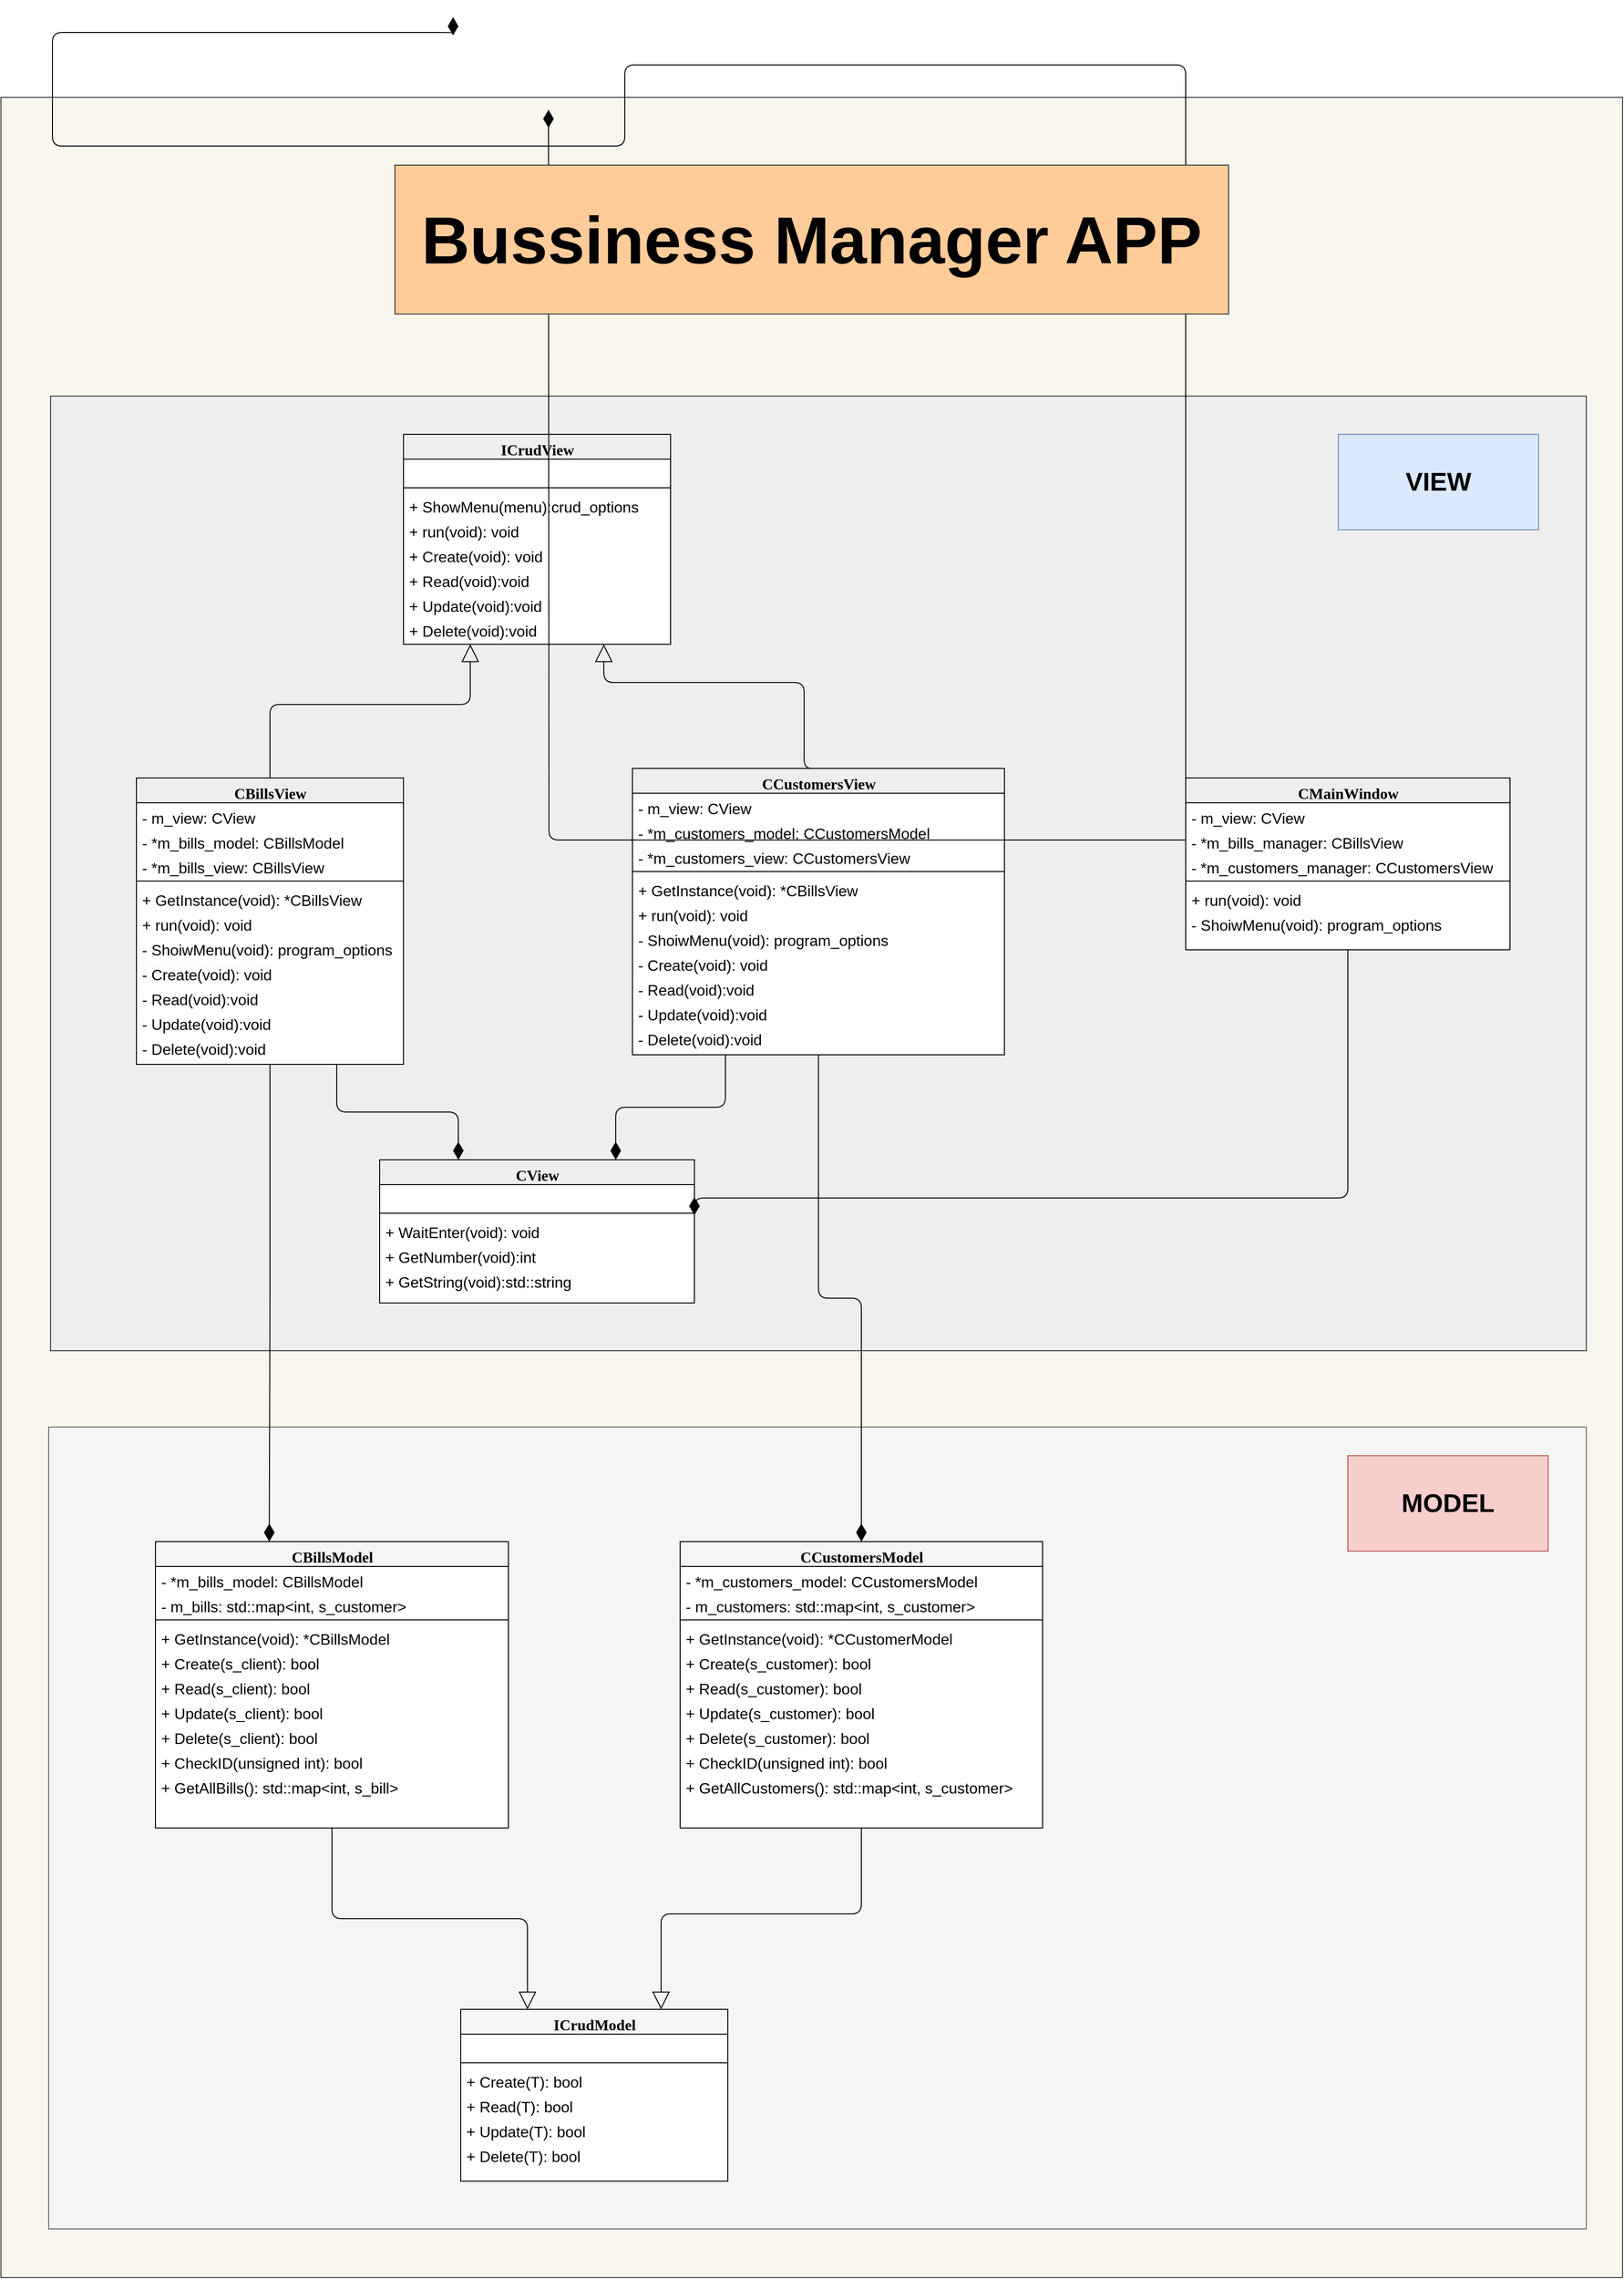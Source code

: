 <mxfile version="21.2.7" type="device" pages="2">
  <diagram name="Architecture" id="6K0AXReSbJ_HPirEyE0G">
    <mxGraphModel dx="2724" dy="1428" grid="0" gridSize="10" guides="1" tooltips="1" connect="1" arrows="1" fold="1" page="1" pageScale="1" pageWidth="4681" pageHeight="3300" math="0" shadow="0">
      <root>
        <mxCell id="0" />
        <mxCell id="1" parent="0" />
        <mxCell id="LJ_gjz3D-gw8vqbUaaz8-27" value="" style="rounded=0;whiteSpace=wrap;html=1;fillColor=#f9f7ed;strokeColor=#36393d;" vertex="1" parent="1">
          <mxGeometry x="896" y="639" width="1700" height="2284" as="geometry" />
        </mxCell>
        <mxCell id="BYd7K8Tnc75dEsX41EL9-32" value="" style="rounded=0;whiteSpace=wrap;html=1;fillColor=#eeeeee;strokeColor=#36393d;" parent="1" vertex="1">
          <mxGeometry x="948" y="952" width="1610" height="1000" as="geometry" />
        </mxCell>
        <mxCell id="KKu2NH-gdXR9_a4T1LV--1" value="CMainWindow" style="swimlane;html=1;fontStyle=1;align=center;verticalAlign=top;childLayout=stackLayout;horizontal=1;startSize=26;horizontalStack=0;resizeParent=1;resizeLast=0;collapsible=1;marginBottom=0;swimlaneFillColor=#ffffff;rounded=0;shadow=0;comic=0;labelBackgroundColor=none;strokeWidth=1;fillColor=none;fontFamily=Verdana;fontSize=16;" parent="1" vertex="1">
          <mxGeometry x="2138" y="1352" width="340" height="180" as="geometry">
            <mxRectangle x="431" y="83" width="130" height="30" as="alternateBounds" />
          </mxGeometry>
        </mxCell>
        <mxCell id="KKu2NH-gdXR9_a4T1LV--10" value="- m_view: CView" style="text;html=1;strokeColor=none;fillColor=none;align=left;verticalAlign=top;spacingLeft=4;spacingRight=4;whiteSpace=wrap;overflow=hidden;rotatable=0;points=[[0,0.5],[1,0.5]];portConstraint=eastwest;fontSize=16;" parent="KKu2NH-gdXR9_a4T1LV--1" vertex="1">
          <mxGeometry y="26" width="340" height="26" as="geometry" />
        </mxCell>
        <mxCell id="4kUeniKfMLjFkP1XKYYn-2" value="- *m_bills_manager: CBillsView" style="text;html=1;strokeColor=none;fillColor=none;align=left;verticalAlign=top;spacingLeft=4;spacingRight=4;whiteSpace=wrap;overflow=hidden;rotatable=0;points=[[0,0.5],[1,0.5]];portConstraint=eastwest;fontSize=16;" parent="KKu2NH-gdXR9_a4T1LV--1" vertex="1">
          <mxGeometry y="52" width="340" height="26" as="geometry" />
        </mxCell>
        <mxCell id="4kUeniKfMLjFkP1XKYYn-1" value="- *m_customers_manager: CCustomersView" style="text;html=1;strokeColor=none;fillColor=none;align=left;verticalAlign=top;spacingLeft=4;spacingRight=4;whiteSpace=wrap;overflow=hidden;rotatable=0;points=[[0,0.5],[1,0.5]];portConstraint=eastwest;fontSize=16;" parent="KKu2NH-gdXR9_a4T1LV--1" vertex="1">
          <mxGeometry y="78" width="340" height="26" as="geometry" />
        </mxCell>
        <mxCell id="KKu2NH-gdXR9_a4T1LV--11" value="" style="line;html=1;strokeWidth=1;fillColor=none;align=left;verticalAlign=middle;spacingTop=-1;spacingLeft=3;spacingRight=3;rotatable=0;labelPosition=right;points=[];portConstraint=eastwest;fontSize=16;" parent="KKu2NH-gdXR9_a4T1LV--1" vertex="1">
          <mxGeometry y="104" width="340" height="8" as="geometry" />
        </mxCell>
        <mxCell id="KKu2NH-gdXR9_a4T1LV--12" value="+ run(void): void" style="text;html=1;strokeColor=none;fillColor=none;align=left;verticalAlign=top;spacingLeft=4;spacingRight=4;whiteSpace=wrap;overflow=hidden;rotatable=0;points=[[0,0.5],[1,0.5]];portConstraint=eastwest;fontSize=16;" parent="KKu2NH-gdXR9_a4T1LV--1" vertex="1">
          <mxGeometry y="112" width="340" height="26" as="geometry" />
        </mxCell>
        <mxCell id="4kUeniKfMLjFkP1XKYYn-3" value="- ShoiwMenu(void): program_options" style="text;html=1;strokeColor=none;fillColor=none;align=left;verticalAlign=top;spacingLeft=4;spacingRight=4;whiteSpace=wrap;overflow=hidden;rotatable=0;points=[[0,0.5],[1,0.5]];portConstraint=eastwest;fontSize=16;" parent="KKu2NH-gdXR9_a4T1LV--1" vertex="1">
          <mxGeometry y="138" width="340" height="26" as="geometry" />
        </mxCell>
        <mxCell id="4kUeniKfMLjFkP1XKYYn-5" value="CBillsView" style="swimlane;html=1;fontStyle=1;align=center;verticalAlign=top;childLayout=stackLayout;horizontal=1;startSize=26;horizontalStack=0;resizeParent=1;resizeLast=0;collapsible=1;marginBottom=0;swimlaneFillColor=#ffffff;rounded=0;shadow=0;comic=0;labelBackgroundColor=none;strokeWidth=1;fillColor=none;fontFamily=Verdana;fontSize=16;" parent="1" vertex="1">
          <mxGeometry x="1038" y="1352" width="280" height="300" as="geometry">
            <mxRectangle x="431" y="83" width="130" height="30" as="alternateBounds" />
          </mxGeometry>
        </mxCell>
        <mxCell id="4kUeniKfMLjFkP1XKYYn-6" value="- m_view: CView" style="text;html=1;strokeColor=none;fillColor=none;align=left;verticalAlign=top;spacingLeft=4;spacingRight=4;whiteSpace=wrap;overflow=hidden;rotatable=0;points=[[0,0.5],[1,0.5]];portConstraint=eastwest;fontSize=16;" parent="4kUeniKfMLjFkP1XKYYn-5" vertex="1">
          <mxGeometry y="26" width="280" height="26" as="geometry" />
        </mxCell>
        <mxCell id="4kUeniKfMLjFkP1XKYYn-7" value="- *m_bills_model: CBillsModel" style="text;html=1;strokeColor=none;fillColor=none;align=left;verticalAlign=top;spacingLeft=4;spacingRight=4;whiteSpace=wrap;overflow=hidden;rotatable=0;points=[[0,0.5],[1,0.5]];portConstraint=eastwest;fontSize=16;" parent="4kUeniKfMLjFkP1XKYYn-5" vertex="1">
          <mxGeometry y="52" width="280" height="26" as="geometry" />
        </mxCell>
        <mxCell id="LJ_gjz3D-gw8vqbUaaz8-12" value="- *m_bills_view: CBillsView" style="text;html=1;strokeColor=none;fillColor=none;align=left;verticalAlign=top;spacingLeft=4;spacingRight=4;whiteSpace=wrap;overflow=hidden;rotatable=0;points=[[0,0.5],[1,0.5]];portConstraint=eastwest;fontSize=16;" vertex="1" parent="4kUeniKfMLjFkP1XKYYn-5">
          <mxGeometry y="78" width="280" height="26" as="geometry" />
        </mxCell>
        <mxCell id="4kUeniKfMLjFkP1XKYYn-9" value="" style="line;html=1;strokeWidth=1;fillColor=none;align=left;verticalAlign=middle;spacingTop=-1;spacingLeft=3;spacingRight=3;rotatable=0;labelPosition=right;points=[];portConstraint=eastwest;fontSize=16;" parent="4kUeniKfMLjFkP1XKYYn-5" vertex="1">
          <mxGeometry y="104" width="280" height="8" as="geometry" />
        </mxCell>
        <mxCell id="LJ_gjz3D-gw8vqbUaaz8-6" value="+ GetInstance(void): *CBillsView" style="text;html=1;strokeColor=none;fillColor=none;align=left;verticalAlign=top;spacingLeft=4;spacingRight=4;whiteSpace=wrap;overflow=hidden;rotatable=0;points=[[0,0.5],[1,0.5]];portConstraint=eastwest;fontSize=16;" vertex="1" parent="4kUeniKfMLjFkP1XKYYn-5">
          <mxGeometry y="112" width="280" height="26" as="geometry" />
        </mxCell>
        <mxCell id="4kUeniKfMLjFkP1XKYYn-10" value="+ run(void): void" style="text;html=1;strokeColor=none;fillColor=none;align=left;verticalAlign=top;spacingLeft=4;spacingRight=4;whiteSpace=wrap;overflow=hidden;rotatable=0;points=[[0,0.5],[1,0.5]];portConstraint=eastwest;fontSize=16;" parent="4kUeniKfMLjFkP1XKYYn-5" vertex="1">
          <mxGeometry y="138" width="280" height="26" as="geometry" />
        </mxCell>
        <mxCell id="4kUeniKfMLjFkP1XKYYn-11" value="- ShoiwMenu(void): program_options" style="text;html=1;strokeColor=none;fillColor=none;align=left;verticalAlign=top;spacingLeft=4;spacingRight=4;whiteSpace=wrap;overflow=hidden;rotatable=0;points=[[0,0.5],[1,0.5]];portConstraint=eastwest;fontSize=16;" parent="4kUeniKfMLjFkP1XKYYn-5" vertex="1">
          <mxGeometry y="164" width="280" height="26" as="geometry" />
        </mxCell>
        <mxCell id="LJ_gjz3D-gw8vqbUaaz8-1" value="&lt;span style=&quot;color: rgb(0, 0, 0); font-family: Helvetica; font-size: 16px; font-style: normal; font-variant-ligatures: normal; font-variant-caps: normal; font-weight: 400; letter-spacing: normal; orphans: 2; text-align: left; text-indent: 0px; text-transform: none; widows: 2; word-spacing: 0px; -webkit-text-stroke-width: 0px; background-color: rgb(251, 251, 251); text-decoration-thickness: initial; text-decoration-style: initial; text-decoration-color: initial; float: none; display: inline !important;&quot;&gt;- Create(void): void&lt;/span&gt;" style="text;html=1;strokeColor=none;fillColor=none;align=left;verticalAlign=top;spacingLeft=4;spacingRight=4;whiteSpace=wrap;overflow=hidden;rotatable=0;points=[[0,0.5],[1,0.5]];portConstraint=eastwest;fontSize=16;" vertex="1" parent="4kUeniKfMLjFkP1XKYYn-5">
          <mxGeometry y="190" width="280" height="26" as="geometry" />
        </mxCell>
        <mxCell id="LJ_gjz3D-gw8vqbUaaz8-5" value="- Read(void):void" style="text;html=1;strokeColor=none;fillColor=none;align=left;verticalAlign=top;spacingLeft=4;spacingRight=4;whiteSpace=wrap;overflow=hidden;rotatable=0;points=[[0,0.5],[1,0.5]];portConstraint=eastwest;fontSize=16;" vertex="1" parent="4kUeniKfMLjFkP1XKYYn-5">
          <mxGeometry y="216" width="280" height="26" as="geometry" />
        </mxCell>
        <mxCell id="LJ_gjz3D-gw8vqbUaaz8-4" value="- Update(void):void" style="text;html=1;strokeColor=none;fillColor=none;align=left;verticalAlign=top;spacingLeft=4;spacingRight=4;whiteSpace=wrap;overflow=hidden;rotatable=0;points=[[0,0.5],[1,0.5]];portConstraint=eastwest;fontSize=16;" vertex="1" parent="4kUeniKfMLjFkP1XKYYn-5">
          <mxGeometry y="242" width="280" height="26" as="geometry" />
        </mxCell>
        <mxCell id="LJ_gjz3D-gw8vqbUaaz8-3" value="- Delete(void):void" style="text;html=1;strokeColor=none;fillColor=none;align=left;verticalAlign=top;spacingLeft=4;spacingRight=4;whiteSpace=wrap;overflow=hidden;rotatable=0;points=[[0,0.5],[1,0.5]];portConstraint=eastwest;fontSize=16;" vertex="1" parent="4kUeniKfMLjFkP1XKYYn-5">
          <mxGeometry y="268" width="280" height="26" as="geometry" />
        </mxCell>
        <mxCell id="4kUeniKfMLjFkP1XKYYn-12" value="CCustomersView" style="swimlane;html=1;fontStyle=1;align=center;verticalAlign=top;childLayout=stackLayout;horizontal=1;startSize=26;horizontalStack=0;resizeParent=1;resizeLast=0;collapsible=1;marginBottom=0;swimlaneFillColor=#ffffff;rounded=0;shadow=0;comic=0;labelBackgroundColor=none;strokeWidth=1;fillColor=none;fontFamily=Verdana;fontSize=16;" parent="1" vertex="1">
          <mxGeometry x="1558" y="1342" width="390" height="300" as="geometry">
            <mxRectangle x="431" y="83" width="130" height="30" as="alternateBounds" />
          </mxGeometry>
        </mxCell>
        <mxCell id="4kUeniKfMLjFkP1XKYYn-13" value="- m_view: CView" style="text;html=1;strokeColor=none;fillColor=none;align=left;verticalAlign=top;spacingLeft=4;spacingRight=4;whiteSpace=wrap;overflow=hidden;rotatable=0;points=[[0,0.5],[1,0.5]];portConstraint=eastwest;fontSize=16;" parent="4kUeniKfMLjFkP1XKYYn-12" vertex="1">
          <mxGeometry y="26" width="390" height="26" as="geometry" />
        </mxCell>
        <mxCell id="4kUeniKfMLjFkP1XKYYn-15" value="- *m_customers_model: CCustomersModel" style="text;html=1;strokeColor=none;fillColor=none;align=left;verticalAlign=top;spacingLeft=4;spacingRight=4;whiteSpace=wrap;overflow=hidden;rotatable=0;points=[[0,0.5],[1,0.5]];portConstraint=eastwest;fontSize=16;" parent="4kUeniKfMLjFkP1XKYYn-12" vertex="1">
          <mxGeometry y="52" width="390" height="26" as="geometry" />
        </mxCell>
        <mxCell id="LJ_gjz3D-gw8vqbUaaz8-13" value="&lt;span style=&quot;color: rgb(0, 0, 0); font-family: Helvetica; font-size: 16px; font-style: normal; font-variant-ligatures: normal; font-variant-caps: normal; font-weight: 400; letter-spacing: normal; orphans: 2; text-align: left; text-indent: 0px; text-transform: none; widows: 2; word-spacing: 0px; -webkit-text-stroke-width: 0px; background-color: rgb(251, 251, 251); text-decoration-thickness: initial; text-decoration-style: initial; text-decoration-color: initial; float: none; display: inline !important;&quot;&gt;- *m_customers_view: CCustomersView&lt;/span&gt;" style="text;html=1;strokeColor=none;fillColor=none;align=left;verticalAlign=top;spacingLeft=4;spacingRight=4;whiteSpace=wrap;overflow=hidden;rotatable=0;points=[[0,0.5],[1,0.5]];portConstraint=eastwest;fontSize=16;" vertex="1" parent="4kUeniKfMLjFkP1XKYYn-12">
          <mxGeometry y="78" width="390" height="26" as="geometry" />
        </mxCell>
        <mxCell id="4kUeniKfMLjFkP1XKYYn-16" value="" style="line;html=1;strokeWidth=1;fillColor=none;align=left;verticalAlign=middle;spacingTop=-1;spacingLeft=3;spacingRight=3;rotatable=0;labelPosition=right;points=[];portConstraint=eastwest;fontSize=16;" parent="4kUeniKfMLjFkP1XKYYn-12" vertex="1">
          <mxGeometry y="104" width="390" height="8" as="geometry" />
        </mxCell>
        <mxCell id="LJ_gjz3D-gw8vqbUaaz8-7" value="+ GetInstance(void): *CBillsView" style="text;html=1;strokeColor=none;fillColor=none;align=left;verticalAlign=top;spacingLeft=4;spacingRight=4;whiteSpace=wrap;overflow=hidden;rotatable=0;points=[[0,0.5],[1,0.5]];portConstraint=eastwest;fontSize=16;" vertex="1" parent="4kUeniKfMLjFkP1XKYYn-12">
          <mxGeometry y="112" width="390" height="26" as="geometry" />
        </mxCell>
        <mxCell id="4kUeniKfMLjFkP1XKYYn-17" value="+ run(void): void" style="text;html=1;strokeColor=none;fillColor=none;align=left;verticalAlign=top;spacingLeft=4;spacingRight=4;whiteSpace=wrap;overflow=hidden;rotatable=0;points=[[0,0.5],[1,0.5]];portConstraint=eastwest;fontSize=16;" parent="4kUeniKfMLjFkP1XKYYn-12" vertex="1">
          <mxGeometry y="138" width="390" height="26" as="geometry" />
        </mxCell>
        <mxCell id="4kUeniKfMLjFkP1XKYYn-18" value="- ShoiwMenu(void): program_options" style="text;html=1;strokeColor=none;fillColor=none;align=left;verticalAlign=top;spacingLeft=4;spacingRight=4;whiteSpace=wrap;overflow=hidden;rotatable=0;points=[[0,0.5],[1,0.5]];portConstraint=eastwest;fontSize=16;" parent="4kUeniKfMLjFkP1XKYYn-12" vertex="1">
          <mxGeometry y="164" width="390" height="26" as="geometry" />
        </mxCell>
        <mxCell id="LJ_gjz3D-gw8vqbUaaz8-10" value="- Create(void): void" style="text;html=1;strokeColor=none;fillColor=none;align=left;verticalAlign=top;spacingLeft=4;spacingRight=4;whiteSpace=wrap;overflow=hidden;rotatable=0;points=[[0,0.5],[1,0.5]];portConstraint=eastwest;fontSize=16;" vertex="1" parent="4kUeniKfMLjFkP1XKYYn-12">
          <mxGeometry y="190" width="390" height="26" as="geometry" />
        </mxCell>
        <mxCell id="LJ_gjz3D-gw8vqbUaaz8-9" value="- Read(void):void" style="text;html=1;strokeColor=none;fillColor=none;align=left;verticalAlign=top;spacingLeft=4;spacingRight=4;whiteSpace=wrap;overflow=hidden;rotatable=0;points=[[0,0.5],[1,0.5]];portConstraint=eastwest;fontSize=16;" vertex="1" parent="4kUeniKfMLjFkP1XKYYn-12">
          <mxGeometry y="216" width="390" height="26" as="geometry" />
        </mxCell>
        <mxCell id="LJ_gjz3D-gw8vqbUaaz8-8" value="- Update(void):void" style="text;html=1;strokeColor=none;fillColor=none;align=left;verticalAlign=top;spacingLeft=4;spacingRight=4;whiteSpace=wrap;overflow=hidden;rotatable=0;points=[[0,0.5],[1,0.5]];portConstraint=eastwest;fontSize=16;" vertex="1" parent="4kUeniKfMLjFkP1XKYYn-12">
          <mxGeometry y="242" width="390" height="26" as="geometry" />
        </mxCell>
        <mxCell id="LJ_gjz3D-gw8vqbUaaz8-11" value="- Delete(void):void" style="text;html=1;strokeColor=none;fillColor=none;align=left;verticalAlign=top;spacingLeft=4;spacingRight=4;whiteSpace=wrap;overflow=hidden;rotatable=0;points=[[0,0.5],[1,0.5]];portConstraint=eastwest;fontSize=16;" vertex="1" parent="4kUeniKfMLjFkP1XKYYn-12">
          <mxGeometry y="268" width="390" height="26" as="geometry" />
        </mxCell>
        <mxCell id="4kUeniKfMLjFkP1XKYYn-26" value="&lt;font style=&quot;font-size: 16px;&quot;&gt;ICrudView&lt;/font&gt;" style="swimlane;html=1;fontStyle=1;align=center;verticalAlign=top;childLayout=stackLayout;horizontal=1;startSize=26;horizontalStack=0;resizeParent=1;resizeLast=0;collapsible=1;marginBottom=0;swimlaneFillColor=#ffffff;rounded=0;shadow=0;comic=0;labelBackgroundColor=none;strokeWidth=1;fillColor=none;fontFamily=Verdana;fontSize=12" parent="1" vertex="1">
          <mxGeometry x="1318" y="992" width="280" height="220" as="geometry">
            <mxRectangle x="431" y="83" width="130" height="30" as="alternateBounds" />
          </mxGeometry>
        </mxCell>
        <mxCell id="4kUeniKfMLjFkP1XKYYn-27" value="&amp;nbsp; &amp;nbsp;&amp;nbsp;" style="text;html=1;strokeColor=none;fillColor=none;align=left;verticalAlign=top;spacingLeft=4;spacingRight=4;whiteSpace=wrap;overflow=hidden;rotatable=0;points=[[0,0.5],[1,0.5]];portConstraint=eastwest;fontSize=16;" parent="4kUeniKfMLjFkP1XKYYn-26" vertex="1">
          <mxGeometry y="26" width="280" height="26" as="geometry" />
        </mxCell>
        <mxCell id="4kUeniKfMLjFkP1XKYYn-28" value="" style="line;html=1;strokeWidth=1;fillColor=none;align=left;verticalAlign=middle;spacingTop=-1;spacingLeft=3;spacingRight=3;rotatable=0;labelPosition=right;points=[];portConstraint=eastwest;fontSize=16;" parent="4kUeniKfMLjFkP1XKYYn-26" vertex="1">
          <mxGeometry y="52" width="280" height="8" as="geometry" />
        </mxCell>
        <mxCell id="4kUeniKfMLjFkP1XKYYn-34" value="+ ShowMenu(menu):crud_options" style="text;html=1;strokeColor=none;fillColor=none;align=left;verticalAlign=top;spacingLeft=4;spacingRight=4;whiteSpace=wrap;overflow=hidden;rotatable=0;points=[[0,0.5],[1,0.5]];portConstraint=eastwest;fontSize=16;" parent="4kUeniKfMLjFkP1XKYYn-26" vertex="1">
          <mxGeometry y="60" width="280" height="26" as="geometry" />
        </mxCell>
        <mxCell id="4kUeniKfMLjFkP1XKYYn-33" value="+ run(void): void" style="text;html=1;strokeColor=none;fillColor=none;align=left;verticalAlign=top;spacingLeft=4;spacingRight=4;whiteSpace=wrap;overflow=hidden;rotatable=0;points=[[0,0.5],[1,0.5]];portConstraint=eastwest;fontSize=16;" parent="4kUeniKfMLjFkP1XKYYn-26" vertex="1">
          <mxGeometry y="86" width="280" height="26" as="geometry" />
        </mxCell>
        <mxCell id="4kUeniKfMLjFkP1XKYYn-29" value="+ Create(void): void" style="text;html=1;strokeColor=none;fillColor=none;align=left;verticalAlign=top;spacingLeft=4;spacingRight=4;whiteSpace=wrap;overflow=hidden;rotatable=0;points=[[0,0.5],[1,0.5]];portConstraint=eastwest;fontSize=16;" parent="4kUeniKfMLjFkP1XKYYn-26" vertex="1">
          <mxGeometry y="112" width="280" height="26" as="geometry" />
        </mxCell>
        <mxCell id="4kUeniKfMLjFkP1XKYYn-30" value="+ Read(void):void" style="text;html=1;strokeColor=none;fillColor=none;align=left;verticalAlign=top;spacingLeft=4;spacingRight=4;whiteSpace=wrap;overflow=hidden;rotatable=0;points=[[0,0.5],[1,0.5]];portConstraint=eastwest;fontSize=16;" parent="4kUeniKfMLjFkP1XKYYn-26" vertex="1">
          <mxGeometry y="138" width="280" height="26" as="geometry" />
        </mxCell>
        <mxCell id="4kUeniKfMLjFkP1XKYYn-31" value="+ Update(void):void" style="text;html=1;strokeColor=none;fillColor=none;align=left;verticalAlign=top;spacingLeft=4;spacingRight=4;whiteSpace=wrap;overflow=hidden;rotatable=0;points=[[0,0.5],[1,0.5]];portConstraint=eastwest;fontSize=16;" parent="4kUeniKfMLjFkP1XKYYn-26" vertex="1">
          <mxGeometry y="164" width="280" height="26" as="geometry" />
        </mxCell>
        <mxCell id="4kUeniKfMLjFkP1XKYYn-32" value="+ Delete(void):void" style="text;html=1;strokeColor=none;fillColor=none;align=left;verticalAlign=top;spacingLeft=4;spacingRight=4;whiteSpace=wrap;overflow=hidden;rotatable=0;points=[[0,0.5],[1,0.5]];portConstraint=eastwest;fontSize=16;" parent="4kUeniKfMLjFkP1XKYYn-26" vertex="1">
          <mxGeometry y="190" width="280" height="26" as="geometry" />
        </mxCell>
        <mxCell id="BYd7K8Tnc75dEsX41EL9-31" value="" style="rounded=0;whiteSpace=wrap;html=1;fillColor=#f5f5f5;fontColor=#333333;strokeColor=#666666;fontSize=16;" parent="1" vertex="1">
          <mxGeometry x="946" y="2032" width="1612" height="840" as="geometry" />
        </mxCell>
        <mxCell id="4kUeniKfMLjFkP1XKYYn-82" style="edgeStyle=orthogonalEdgeStyle;html=1;labelBackgroundColor=none;startFill=0;startSize=8;endArrow=block;endFill=0;endSize=16;fontFamily=Verdana;fontSize=16;entryX=0.25;entryY=1;entryDx=0;entryDy=0;exitX=0.5;exitY=0;exitDx=0;exitDy=0;" parent="1" source="4kUeniKfMLjFkP1XKYYn-5" target="4kUeniKfMLjFkP1XKYYn-26" edge="1">
          <mxGeometry relative="1" as="geometry">
            <Array as="points">
              <mxPoint x="1178" y="1275" />
              <mxPoint x="1388" y="1275" />
            </Array>
            <mxPoint x="1178" y="1342" as="sourcePoint" />
            <mxPoint x="1397" y="1232" as="targetPoint" />
          </mxGeometry>
        </mxCell>
        <mxCell id="4kUeniKfMLjFkP1XKYYn-83" style="edgeStyle=orthogonalEdgeStyle;html=1;labelBackgroundColor=none;startFill=0;startSize=8;endArrow=block;endFill=0;endSize=16;fontFamily=Verdana;fontSize=16;exitX=0.5;exitY=0;exitDx=0;exitDy=0;entryX=0.75;entryY=1;entryDx=0;entryDy=0;" parent="1" source="4kUeniKfMLjFkP1XKYYn-12" target="4kUeniKfMLjFkP1XKYYn-26" edge="1">
          <mxGeometry relative="1" as="geometry">
            <Array as="points">
              <mxPoint x="1738" y="1252" />
              <mxPoint x="1528" y="1252" />
            </Array>
            <mxPoint x="1742" y="1332" as="sourcePoint" />
            <mxPoint x="1518" y="1212" as="targetPoint" />
          </mxGeometry>
        </mxCell>
        <mxCell id="BYd7K8Tnc75dEsX41EL9-8" value="CBillsModel" style="swimlane;html=1;fontStyle=1;align=center;verticalAlign=top;childLayout=stackLayout;horizontal=1;startSize=26;horizontalStack=0;resizeParent=1;resizeLast=0;collapsible=1;marginBottom=0;swimlaneFillColor=#ffffff;rounded=0;shadow=0;comic=0;labelBackgroundColor=none;strokeWidth=1;fillColor=none;fontFamily=Verdana;fontSize=16;" parent="1" vertex="1">
          <mxGeometry x="1058" y="2152" width="370" height="300" as="geometry">
            <mxRectangle x="431" y="83" width="130" height="30" as="alternateBounds" />
          </mxGeometry>
        </mxCell>
        <mxCell id="BYd7K8Tnc75dEsX41EL9-10" value="- *m_bills_model: CBillsModel" style="text;html=1;strokeColor=none;fillColor=none;align=left;verticalAlign=top;spacingLeft=4;spacingRight=4;whiteSpace=wrap;overflow=hidden;rotatable=0;points=[[0,0.5],[1,0.5]];portConstraint=eastwest;fontSize=16;" parent="BYd7K8Tnc75dEsX41EL9-8" vertex="1">
          <mxGeometry y="26" width="370" height="26" as="geometry" />
        </mxCell>
        <mxCell id="BYd7K8Tnc75dEsX41EL9-11" value="- m_bills: std::map&amp;lt;int, s_customer&amp;gt;" style="text;html=1;strokeColor=none;fillColor=none;align=left;verticalAlign=top;spacingLeft=4;spacingRight=4;whiteSpace=wrap;overflow=hidden;rotatable=0;points=[[0,0.5],[1,0.5]];portConstraint=eastwest;fontSize=16;" parent="BYd7K8Tnc75dEsX41EL9-8" vertex="1">
          <mxGeometry y="52" width="370" height="26" as="geometry" />
        </mxCell>
        <mxCell id="BYd7K8Tnc75dEsX41EL9-12" value="" style="line;html=1;strokeWidth=1;fillColor=none;align=left;verticalAlign=middle;spacingTop=-1;spacingLeft=3;spacingRight=3;rotatable=0;labelPosition=right;points=[];portConstraint=eastwest;fontSize=16;" parent="BYd7K8Tnc75dEsX41EL9-8" vertex="1">
          <mxGeometry y="78" width="370" height="8" as="geometry" />
        </mxCell>
        <mxCell id="LJ_gjz3D-gw8vqbUaaz8-19" value="+ GetInstance(void): *CBillsModel" style="text;html=1;strokeColor=none;fillColor=none;align=left;verticalAlign=top;spacingLeft=4;spacingRight=4;whiteSpace=wrap;overflow=hidden;rotatable=0;points=[[0,0.5],[1,0.5]];portConstraint=eastwest;fontSize=16;" vertex="1" parent="BYd7K8Tnc75dEsX41EL9-8">
          <mxGeometry y="86" width="370" height="26" as="geometry" />
        </mxCell>
        <mxCell id="BYd7K8Tnc75dEsX41EL9-13" value="+ Create(s_client): bool" style="text;html=1;strokeColor=none;fillColor=none;align=left;verticalAlign=top;spacingLeft=4;spacingRight=4;whiteSpace=wrap;overflow=hidden;rotatable=0;points=[[0,0.5],[1,0.5]];portConstraint=eastwest;fontSize=16;" parent="BYd7K8Tnc75dEsX41EL9-8" vertex="1">
          <mxGeometry y="112" width="370" height="26" as="geometry" />
        </mxCell>
        <mxCell id="BYd7K8Tnc75dEsX41EL9-14" value="+ Read(s_client): bool" style="text;html=1;strokeColor=none;fillColor=none;align=left;verticalAlign=top;spacingLeft=4;spacingRight=4;whiteSpace=wrap;overflow=hidden;rotatable=0;points=[[0,0.5],[1,0.5]];portConstraint=eastwest;fontSize=16;" parent="BYd7K8Tnc75dEsX41EL9-8" vertex="1">
          <mxGeometry y="138" width="370" height="26" as="geometry" />
        </mxCell>
        <mxCell id="LJ_gjz3D-gw8vqbUaaz8-16" value="+ Update(s_client): bool" style="text;html=1;strokeColor=none;fillColor=none;align=left;verticalAlign=top;spacingLeft=4;spacingRight=4;whiteSpace=wrap;overflow=hidden;rotatable=0;points=[[0,0.5],[1,0.5]];portConstraint=eastwest;fontSize=16;" vertex="1" parent="BYd7K8Tnc75dEsX41EL9-8">
          <mxGeometry y="164" width="370" height="26" as="geometry" />
        </mxCell>
        <mxCell id="LJ_gjz3D-gw8vqbUaaz8-15" value="+ Delete(s_client): bool" style="text;html=1;strokeColor=none;fillColor=none;align=left;verticalAlign=top;spacingLeft=4;spacingRight=4;whiteSpace=wrap;overflow=hidden;rotatable=0;points=[[0,0.5],[1,0.5]];portConstraint=eastwest;fontSize=16;" vertex="1" parent="BYd7K8Tnc75dEsX41EL9-8">
          <mxGeometry y="190" width="370" height="26" as="geometry" />
        </mxCell>
        <mxCell id="LJ_gjz3D-gw8vqbUaaz8-18" value="+ CheckID(unsigned int): bool" style="text;html=1;strokeColor=none;fillColor=none;align=left;verticalAlign=top;spacingLeft=4;spacingRight=4;whiteSpace=wrap;overflow=hidden;rotatable=0;points=[[0,0.5],[1,0.5]];portConstraint=eastwest;fontSize=16;" vertex="1" parent="BYd7K8Tnc75dEsX41EL9-8">
          <mxGeometry y="216" width="370" height="26" as="geometry" />
        </mxCell>
        <mxCell id="LJ_gjz3D-gw8vqbUaaz8-17" value="+ GetAllBills(): std::map&amp;lt;int, s_bill&amp;gt;" style="text;html=1;strokeColor=none;fillColor=none;align=left;verticalAlign=top;spacingLeft=4;spacingRight=4;whiteSpace=wrap;overflow=hidden;rotatable=0;points=[[0,0.5],[1,0.5]];portConstraint=eastwest;fontSize=16;" vertex="1" parent="BYd7K8Tnc75dEsX41EL9-8">
          <mxGeometry y="242" width="370" height="26" as="geometry" />
        </mxCell>
        <mxCell id="BYd7K8Tnc75dEsX41EL9-15" value="CCustomersModel" style="swimlane;html=1;fontStyle=1;align=center;verticalAlign=top;childLayout=stackLayout;horizontal=1;startSize=26;horizontalStack=0;resizeParent=1;resizeLast=0;collapsible=1;marginBottom=0;swimlaneFillColor=#ffffff;rounded=0;shadow=0;comic=0;labelBackgroundColor=none;strokeWidth=1;fillColor=none;fontFamily=Verdana;fontSize=16;" parent="1" vertex="1">
          <mxGeometry x="1608" y="2152" width="380" height="300" as="geometry">
            <mxRectangle x="431" y="83" width="130" height="30" as="alternateBounds" />
          </mxGeometry>
        </mxCell>
        <mxCell id="BYd7K8Tnc75dEsX41EL9-16" value="- *m_customers_model: CCustomersModel" style="text;html=1;strokeColor=none;fillColor=none;align=left;verticalAlign=top;spacingLeft=4;spacingRight=4;whiteSpace=wrap;overflow=hidden;rotatable=0;points=[[0,0.5],[1,0.5]];portConstraint=eastwest;fontSize=16;" parent="BYd7K8Tnc75dEsX41EL9-15" vertex="1">
          <mxGeometry y="26" width="380" height="26" as="geometry" />
        </mxCell>
        <mxCell id="BYd7K8Tnc75dEsX41EL9-18" value="- m_customers: std::map&amp;lt;int, s_customer&amp;gt;" style="text;html=1;strokeColor=none;fillColor=none;align=left;verticalAlign=top;spacingLeft=4;spacingRight=4;whiteSpace=wrap;overflow=hidden;rotatable=0;points=[[0,0.5],[1,0.5]];portConstraint=eastwest;fontSize=16;" parent="BYd7K8Tnc75dEsX41EL9-15" vertex="1">
          <mxGeometry y="52" width="380" height="26" as="geometry" />
        </mxCell>
        <mxCell id="BYd7K8Tnc75dEsX41EL9-19" value="" style="line;html=1;strokeWidth=1;fillColor=none;align=left;verticalAlign=middle;spacingTop=-1;spacingLeft=3;spacingRight=3;rotatable=0;labelPosition=right;points=[];portConstraint=eastwest;fontSize=16;" parent="BYd7K8Tnc75dEsX41EL9-15" vertex="1">
          <mxGeometry y="78" width="380" height="8" as="geometry" />
        </mxCell>
        <mxCell id="LJ_gjz3D-gw8vqbUaaz8-25" value="+ GetInstance(void): *CCustomerModel" style="text;html=1;strokeColor=none;fillColor=none;align=left;verticalAlign=top;spacingLeft=4;spacingRight=4;whiteSpace=wrap;overflow=hidden;rotatable=0;points=[[0,0.5],[1,0.5]];portConstraint=eastwest;fontSize=16;" vertex="1" parent="BYd7K8Tnc75dEsX41EL9-15">
          <mxGeometry y="86" width="380" height="26" as="geometry" />
        </mxCell>
        <mxCell id="BYd7K8Tnc75dEsX41EL9-20" value="+ Create(s_customer): bool" style="text;html=1;strokeColor=none;fillColor=none;align=left;verticalAlign=top;spacingLeft=4;spacingRight=4;whiteSpace=wrap;overflow=hidden;rotatable=0;points=[[0,0.5],[1,0.5]];portConstraint=eastwest;fontSize=16;" parent="BYd7K8Tnc75dEsX41EL9-15" vertex="1">
          <mxGeometry y="112" width="380" height="26" as="geometry" />
        </mxCell>
        <mxCell id="BYd7K8Tnc75dEsX41EL9-21" value="+ Read(s_customer): bool" style="text;html=1;strokeColor=none;fillColor=none;align=left;verticalAlign=top;spacingLeft=4;spacingRight=4;whiteSpace=wrap;overflow=hidden;rotatable=0;points=[[0,0.5],[1,0.5]];portConstraint=eastwest;fontSize=16;" parent="BYd7K8Tnc75dEsX41EL9-15" vertex="1">
          <mxGeometry y="138" width="380" height="26" as="geometry" />
        </mxCell>
        <mxCell id="LJ_gjz3D-gw8vqbUaaz8-21" value="+ Update(s_customer): bool" style="text;html=1;strokeColor=none;fillColor=none;align=left;verticalAlign=top;spacingLeft=4;spacingRight=4;whiteSpace=wrap;overflow=hidden;rotatable=0;points=[[0,0.5],[1,0.5]];portConstraint=eastwest;fontSize=16;" vertex="1" parent="BYd7K8Tnc75dEsX41EL9-15">
          <mxGeometry y="164" width="380" height="26" as="geometry" />
        </mxCell>
        <mxCell id="LJ_gjz3D-gw8vqbUaaz8-22" value="+ Delete(s_customer): bool" style="text;html=1;strokeColor=none;fillColor=none;align=left;verticalAlign=top;spacingLeft=4;spacingRight=4;whiteSpace=wrap;overflow=hidden;rotatable=0;points=[[0,0.5],[1,0.5]];portConstraint=eastwest;fontSize=16;" vertex="1" parent="BYd7K8Tnc75dEsX41EL9-15">
          <mxGeometry y="190" width="380" height="26" as="geometry" />
        </mxCell>
        <mxCell id="LJ_gjz3D-gw8vqbUaaz8-23" value="+ CheckID(unsigned int): bool" style="text;html=1;strokeColor=none;fillColor=none;align=left;verticalAlign=top;spacingLeft=4;spacingRight=4;whiteSpace=wrap;overflow=hidden;rotatable=0;points=[[0,0.5],[1,0.5]];portConstraint=eastwest;fontSize=16;" vertex="1" parent="BYd7K8Tnc75dEsX41EL9-15">
          <mxGeometry y="216" width="380" height="26" as="geometry" />
        </mxCell>
        <mxCell id="LJ_gjz3D-gw8vqbUaaz8-24" value="+ GetAllCustomers(): std::map&amp;lt;int, s_customer&amp;gt;" style="text;html=1;strokeColor=none;fillColor=none;align=left;verticalAlign=top;spacingLeft=4;spacingRight=4;whiteSpace=wrap;overflow=hidden;rotatable=0;points=[[0,0.5],[1,0.5]];portConstraint=eastwest;fontSize=16;" vertex="1" parent="BYd7K8Tnc75dEsX41EL9-15">
          <mxGeometry y="242" width="380" height="26" as="geometry" />
        </mxCell>
        <mxCell id="BYd7K8Tnc75dEsX41EL9-22" value="ICrudModel" style="swimlane;html=1;fontStyle=1;align=center;verticalAlign=top;childLayout=stackLayout;horizontal=1;startSize=26;horizontalStack=0;resizeParent=1;resizeLast=0;collapsible=1;marginBottom=0;swimlaneFillColor=#ffffff;rounded=0;shadow=0;comic=0;labelBackgroundColor=none;strokeWidth=1;fillColor=none;fontFamily=Verdana;fontSize=16;" parent="1" vertex="1">
          <mxGeometry x="1378" y="2642" width="280" height="180" as="geometry">
            <mxRectangle x="431" y="83" width="130" height="30" as="alternateBounds" />
          </mxGeometry>
        </mxCell>
        <mxCell id="BYd7K8Tnc75dEsX41EL9-23" value="&amp;nbsp; &amp;nbsp;&amp;nbsp;" style="text;html=1;strokeColor=none;fillColor=none;align=left;verticalAlign=top;spacingLeft=4;spacingRight=4;whiteSpace=wrap;overflow=hidden;rotatable=0;points=[[0,0.5],[1,0.5]];portConstraint=eastwest;fontSize=16;" parent="BYd7K8Tnc75dEsX41EL9-22" vertex="1">
          <mxGeometry y="26" width="280" height="26" as="geometry" />
        </mxCell>
        <mxCell id="BYd7K8Tnc75dEsX41EL9-24" value="" style="line;html=1;strokeWidth=1;fillColor=none;align=left;verticalAlign=middle;spacingTop=-1;spacingLeft=3;spacingRight=3;rotatable=0;labelPosition=right;points=[];portConstraint=eastwest;fontSize=16;" parent="BYd7K8Tnc75dEsX41EL9-22" vertex="1">
          <mxGeometry y="52" width="280" height="8" as="geometry" />
        </mxCell>
        <mxCell id="BYd7K8Tnc75dEsX41EL9-25" value="+ Create(T): bool" style="text;html=1;strokeColor=none;fillColor=none;align=left;verticalAlign=top;spacingLeft=4;spacingRight=4;whiteSpace=wrap;overflow=hidden;rotatable=0;points=[[0,0.5],[1,0.5]];portConstraint=eastwest;fontSize=16;" parent="BYd7K8Tnc75dEsX41EL9-22" vertex="1">
          <mxGeometry y="60" width="280" height="26" as="geometry" />
        </mxCell>
        <mxCell id="BYd7K8Tnc75dEsX41EL9-26" value="+ Read(T): bool" style="text;html=1;strokeColor=none;fillColor=none;align=left;verticalAlign=top;spacingLeft=4;spacingRight=4;whiteSpace=wrap;overflow=hidden;rotatable=0;points=[[0,0.5],[1,0.5]];portConstraint=eastwest;fontSize=16;" parent="BYd7K8Tnc75dEsX41EL9-22" vertex="1">
          <mxGeometry y="86" width="280" height="26" as="geometry" />
        </mxCell>
        <mxCell id="BYd7K8Tnc75dEsX41EL9-27" value="+ Update(T): bool" style="text;html=1;strokeColor=none;fillColor=none;align=left;verticalAlign=top;spacingLeft=4;spacingRight=4;whiteSpace=wrap;overflow=hidden;rotatable=0;points=[[0,0.5],[1,0.5]];portConstraint=eastwest;fontSize=16;" parent="BYd7K8Tnc75dEsX41EL9-22" vertex="1">
          <mxGeometry y="112" width="280" height="26" as="geometry" />
        </mxCell>
        <mxCell id="BYd7K8Tnc75dEsX41EL9-28" value="+ Delete(T): bool" style="text;html=1;strokeColor=none;fillColor=none;align=left;verticalAlign=top;spacingLeft=4;spacingRight=4;whiteSpace=wrap;overflow=hidden;rotatable=0;points=[[0,0.5],[1,0.5]];portConstraint=eastwest;fontSize=16;" parent="BYd7K8Tnc75dEsX41EL9-22" vertex="1">
          <mxGeometry y="138" width="280" height="26" as="geometry" />
        </mxCell>
        <mxCell id="BYd7K8Tnc75dEsX41EL9-29" style="edgeStyle=orthogonalEdgeStyle;html=1;labelBackgroundColor=none;startFill=0;startSize=8;endArrow=block;endFill=0;endSize=16;fontFamily=Verdana;fontSize=16;entryX=0.25;entryY=0;entryDx=0;entryDy=0;exitX=0.5;exitY=1;exitDx=0;exitDy=0;" parent="1" source="BYd7K8Tnc75dEsX41EL9-8" target="BYd7K8Tnc75dEsX41EL9-22" edge="1">
          <mxGeometry relative="1" as="geometry">
            <Array as="points" />
            <mxPoint x="1208" y="2125" as="sourcePoint" />
            <mxPoint x="1168" y="1982" as="targetPoint" />
          </mxGeometry>
        </mxCell>
        <mxCell id="BYd7K8Tnc75dEsX41EL9-30" style="edgeStyle=orthogonalEdgeStyle;html=1;labelBackgroundColor=none;startFill=0;startSize=8;endArrow=block;endFill=0;endSize=16;fontFamily=Verdana;fontSize=16;exitX=0.5;exitY=1;exitDx=0;exitDy=0;entryX=0.75;entryY=0;entryDx=0;entryDy=0;" parent="1" source="BYd7K8Tnc75dEsX41EL9-15" target="BYd7K8Tnc75dEsX41EL9-22" edge="1">
          <mxGeometry relative="1" as="geometry">
            <Array as="points">
              <mxPoint x="1798" y="2542" />
              <mxPoint x="1588" y="2542" />
            </Array>
            <mxPoint x="1738" y="2342" as="sourcePoint" />
            <mxPoint x="1528" y="2002" as="targetPoint" />
          </mxGeometry>
        </mxCell>
        <mxCell id="7k1j8sM5PJJksyLis4od-1" style="edgeStyle=orthogonalEdgeStyle;html=1;labelBackgroundColor=none;startFill=0;startSize=8;endArrow=diamondThin;endFill=1;endSize=16;fontFamily=Verdana;fontSize=16;startArrow=none;targetPerimeterSpacing=0;entryX=0.5;entryY=0;entryDx=0;entryDy=0;exitX=0.5;exitY=1;exitDx=0;exitDy=0;" parent="1" source="4kUeniKfMLjFkP1XKYYn-12" target="BYd7K8Tnc75dEsX41EL9-15" edge="1">
          <mxGeometry relative="1" as="geometry">
            <Array as="points" />
            <mxPoint x="2042.5" y="1772" as="sourcePoint" />
            <mxPoint x="2042.5" y="1972" as="targetPoint" />
          </mxGeometry>
        </mxCell>
        <mxCell id="7k1j8sM5PJJksyLis4od-2" style="edgeStyle=orthogonalEdgeStyle;html=1;labelBackgroundColor=none;startFill=0;startSize=8;endArrow=diamondThin;endFill=1;endSize=16;fontFamily=Verdana;fontSize=16;startArrow=none;targetPerimeterSpacing=0;entryX=0.5;entryY=0;entryDx=0;entryDy=0;exitX=0.5;exitY=1;exitDx=0;exitDy=0;" parent="1" source="4kUeniKfMLjFkP1XKYYn-5" edge="1">
          <mxGeometry relative="1" as="geometry">
            <Array as="points" />
            <mxPoint x="1177" y="1532" as="sourcePoint" />
            <mxPoint x="1177.29" y="2152" as="targetPoint" />
          </mxGeometry>
        </mxCell>
        <mxCell id="7k1j8sM5PJJksyLis4od-4" value="CView" style="swimlane;html=1;fontStyle=1;align=center;verticalAlign=top;childLayout=stackLayout;horizontal=1;startSize=26;horizontalStack=0;resizeParent=1;resizeLast=0;collapsible=1;marginBottom=0;swimlaneFillColor=#ffffff;rounded=0;shadow=0;comic=0;labelBackgroundColor=none;strokeWidth=1;fillColor=none;fontFamily=Verdana;fontSize=16;" parent="1" vertex="1">
          <mxGeometry x="1293" y="1752" width="330" height="150" as="geometry">
            <mxRectangle x="431" y="83" width="130" height="30" as="alternateBounds" />
          </mxGeometry>
        </mxCell>
        <mxCell id="7k1j8sM5PJJksyLis4od-7" value="&amp;nbsp; &amp;nbsp;" style="text;html=1;strokeColor=none;fillColor=none;align=left;verticalAlign=top;spacingLeft=4;spacingRight=4;whiteSpace=wrap;overflow=hidden;rotatable=0;points=[[0,0.5],[1,0.5]];portConstraint=eastwest;fontSize=16;" parent="7k1j8sM5PJJksyLis4od-4" vertex="1">
          <mxGeometry y="26" width="330" height="26" as="geometry" />
        </mxCell>
        <mxCell id="7k1j8sM5PJJksyLis4od-8" value="" style="line;html=1;strokeWidth=1;fillColor=none;align=left;verticalAlign=middle;spacingTop=-1;spacingLeft=3;spacingRight=3;rotatable=0;labelPosition=right;points=[];portConstraint=eastwest;fontSize=16;" parent="7k1j8sM5PJJksyLis4od-4" vertex="1">
          <mxGeometry y="52" width="330" height="8" as="geometry" />
        </mxCell>
        <mxCell id="7k1j8sM5PJJksyLis4od-9" value="+ WaitEnter(void): void" style="text;html=1;strokeColor=none;fillColor=none;align=left;verticalAlign=top;spacingLeft=4;spacingRight=4;whiteSpace=wrap;overflow=hidden;rotatable=0;points=[[0,0.5],[1,0.5]];portConstraint=eastwest;fontSize=16;" parent="7k1j8sM5PJJksyLis4od-4" vertex="1">
          <mxGeometry y="60" width="330" height="26" as="geometry" />
        </mxCell>
        <mxCell id="7k1j8sM5PJJksyLis4od-10" value="+ GetNumber(void):int" style="text;html=1;strokeColor=none;fillColor=none;align=left;verticalAlign=top;spacingLeft=4;spacingRight=4;whiteSpace=wrap;overflow=hidden;rotatable=0;points=[[0,0.5],[1,0.5]];portConstraint=eastwest;fontSize=16;" parent="7k1j8sM5PJJksyLis4od-4" vertex="1">
          <mxGeometry y="86" width="330" height="26" as="geometry" />
        </mxCell>
        <mxCell id="LJ_gjz3D-gw8vqbUaaz8-14" value="+ GetString(void):std::string" style="text;html=1;strokeColor=none;fillColor=none;align=left;verticalAlign=top;spacingLeft=4;spacingRight=4;whiteSpace=wrap;overflow=hidden;rotatable=0;points=[[0,0.5],[1,0.5]];portConstraint=eastwest;fontSize=16;" vertex="1" parent="7k1j8sM5PJJksyLis4od-4">
          <mxGeometry y="112" width="330" height="26" as="geometry" />
        </mxCell>
        <mxCell id="7k1j8sM5PJJksyLis4od-13" style="edgeStyle=orthogonalEdgeStyle;html=1;labelBackgroundColor=none;startFill=0;startSize=8;endArrow=diamondThin;endFill=1;endSize=16;fontFamily=Verdana;fontSize=16;startArrow=none;targetPerimeterSpacing=0;entryX=0.75;entryY=0;entryDx=0;entryDy=0;exitX=0.25;exitY=1;exitDx=0;exitDy=0;" parent="1" source="4kUeniKfMLjFkP1XKYYn-12" target="7k1j8sM5PJJksyLis4od-4" edge="1">
          <mxGeometry relative="1" as="geometry">
            <Array as="points" />
            <mxPoint x="1748" y="1542" as="sourcePoint" />
            <mxPoint x="1748" y="2162" as="targetPoint" />
          </mxGeometry>
        </mxCell>
        <mxCell id="7k1j8sM5PJJksyLis4od-14" style="edgeStyle=orthogonalEdgeStyle;html=1;labelBackgroundColor=none;startFill=0;startSize=8;endArrow=diamondThin;endFill=1;endSize=16;fontFamily=Verdana;fontSize=16;startArrow=none;targetPerimeterSpacing=0;entryX=0.25;entryY=0;entryDx=0;entryDy=0;exitX=0.75;exitY=1;exitDx=0;exitDy=0;" parent="1" source="4kUeniKfMLjFkP1XKYYn-5" target="7k1j8sM5PJJksyLis4od-4" edge="1">
          <mxGeometry relative="1" as="geometry">
            <Array as="points" />
            <mxPoint x="1758" y="1942" as="sourcePoint" />
            <mxPoint x="1187.29" y="2162" as="targetPoint" />
          </mxGeometry>
        </mxCell>
        <mxCell id="7k1j8sM5PJJksyLis4od-15" style="edgeStyle=orthogonalEdgeStyle;html=1;labelBackgroundColor=none;startFill=0;startSize=8;endArrow=diamondThin;endFill=1;endSize=16;fontFamily=Verdana;fontSize=12;startArrow=none;targetPerimeterSpacing=0;entryX=1;entryY=0.5;entryDx=0;entryDy=0;exitX=0;exitY=0.5;exitDx=0;exitDy=0;" parent="1" source="4kUeniKfMLjFkP1XKYYn-2" target="4kUeniKfMLjFkP1XKYYn-14" edge="1">
          <mxGeometry relative="1" as="geometry">
            <Array as="points" />
            <mxPoint x="1610" y="532" as="sourcePoint" />
            <mxPoint x="1470" y="652" as="targetPoint" />
          </mxGeometry>
        </mxCell>
        <mxCell id="7k1j8sM5PJJksyLis4od-16" style="edgeStyle=orthogonalEdgeStyle;html=1;labelBackgroundColor=none;startFill=0;startSize=8;endArrow=diamondThin;endFill=1;endSize=16;fontFamily=Verdana;fontSize=12;startArrow=none;targetPerimeterSpacing=0;entryX=1;entryY=0.5;entryDx=0;entryDy=0;exitX=0;exitY=0.5;exitDx=0;exitDy=0;" parent="1" source="KKu2NH-gdXR9_a4T1LV--12" target="4kUeniKfMLjFkP1XKYYn-8" edge="1">
          <mxGeometry relative="1" as="geometry">
            <Array as="points">
              <mxPoint x="1550" y="605" />
              <mxPoint x="1550" y="690" />
              <mxPoint x="950" y="690" />
              <mxPoint x="950" y="571" />
            </Array>
            <mxPoint x="1660" y="555" as="sourcePoint" />
            <mxPoint x="1370" y="555" as="targetPoint" />
          </mxGeometry>
        </mxCell>
        <mxCell id="7k1j8sM5PJJksyLis4od-22" value="&lt;font style=&quot;font-size: 27px;&quot;&gt;VIEW&lt;/font&gt;" style="text;html=1;align=center;verticalAlign=middle;whiteSpace=wrap;rounded=0;fontSize=16;fontStyle=1;fillColor=#dae8fc;strokeColor=#6c8ebf;" parent="1" vertex="1">
          <mxGeometry x="2298" y="992" width="210" height="100" as="geometry" />
        </mxCell>
        <mxCell id="7k1j8sM5PJJksyLis4od-24" value="&lt;font style=&quot;font-size: 27px;&quot;&gt;MODEL&lt;/font&gt;" style="text;html=1;strokeColor=#b85450;fillColor=#f8cecc;align=center;verticalAlign=middle;whiteSpace=wrap;rounded=0;fontSize=16;fontStyle=1" parent="1" vertex="1">
          <mxGeometry x="2308" y="2062" width="210" height="100" as="geometry" />
        </mxCell>
        <mxCell id="7k1j8sM5PJJksyLis4od-27" style="edgeStyle=orthogonalEdgeStyle;html=1;labelBackgroundColor=none;startFill=0;startSize=8;endArrow=diamondThin;endFill=1;endSize=16;fontFamily=Verdana;fontSize=16;startArrow=none;targetPerimeterSpacing=0;entryX=1;entryY=0.5;entryDx=0;entryDy=0;exitX=0.5;exitY=1;exitDx=0;exitDy=0;" parent="1" source="KKu2NH-gdXR9_a4T1LV--1" target="7k1j8sM5PJJksyLis4od-7" edge="1">
          <mxGeometry relative="1" as="geometry">
            <Array as="points">
              <mxPoint x="2308" y="1792" />
              <mxPoint x="1623" y="1792" />
            </Array>
            <mxPoint x="2178" y="1487" as="sourcePoint" />
            <mxPoint x="1328" y="1453" as="targetPoint" />
          </mxGeometry>
        </mxCell>
        <mxCell id="LJ_gjz3D-gw8vqbUaaz8-29" value="&lt;font style=&quot;font-size: 70px;&quot;&gt;&lt;b&gt;Bussiness Manager APP&lt;/b&gt;&lt;/font&gt;" style="text;html=1;strokeColor=#36393d;fillColor=#ffcc99;align=center;verticalAlign=middle;whiteSpace=wrap;rounded=0;" vertex="1" parent="1">
          <mxGeometry x="1309" y="710" width="874" height="156" as="geometry" />
        </mxCell>
      </root>
    </mxGraphModel>
  </diagram>
  <diagram id="HGHE_AvG7VMY_QWnzzi0" name="UML Nomenclature">
    <mxGraphModel dx="1362" dy="775" grid="1" gridSize="10" guides="1" tooltips="1" connect="1" arrows="1" fold="1" page="1" pageScale="1" pageWidth="4681" pageHeight="3300" math="0" shadow="0">
      <root>
        <mxCell id="0" />
        <mxCell id="1" parent="0" />
        <mxCell id="X-CJcQvYYu-yfOj9CbG1-1" style="edgeStyle=orthogonalEdgeStyle;html=1;labelBackgroundColor=none;startFill=0;startSize=8;endArrow=block;endFill=0;endSize=16;fontFamily=Verdana;fontSize=12;" parent="1" edge="1">
          <mxGeometry relative="1" as="geometry">
            <Array as="points">
              <mxPoint x="724.5" y="960" />
            </Array>
            <mxPoint x="724.5" y="1100" as="sourcePoint" />
            <mxPoint x="724.5" y="900" as="targetPoint" />
          </mxGeometry>
        </mxCell>
        <mxCell id="X-CJcQvYYu-yfOj9CbG1-2" style="edgeStyle=elbowEdgeStyle;html=1;labelBackgroundColor=none;startFill=0;startSize=8;endArrow=open;endFill=0;endSize=16;fontFamily=Verdana;fontSize=12;elbow=vertical;dashed=1;" parent="1" edge="1">
          <mxGeometry relative="1" as="geometry">
            <mxPoint x="725" y="700" as="sourcePoint" />
            <mxPoint x="725" y="500" as="targetPoint" />
          </mxGeometry>
        </mxCell>
        <mxCell id="X-CJcQvYYu-yfOj9CbG1-3" value="" style="endArrow=open;endFill=1;endSize=12;html=1;rounded=0;" parent="1" edge="1">
          <mxGeometry width="160" relative="1" as="geometry">
            <mxPoint x="1045" y="1100" as="sourcePoint" />
            <mxPoint x="1045" y="900" as="targetPoint" />
          </mxGeometry>
        </mxCell>
        <mxCell id="X-CJcQvYYu-yfOj9CbG1-4" value="&lt;div style=&quot;&quot;&gt;&lt;span style=&quot;background-color: initial;&quot;&gt;&lt;b&gt;&lt;font style=&quot;font-size: 14px;&quot;&gt;Dependency&lt;/font&gt;&lt;/b&gt;&lt;/span&gt;&lt;/div&gt;&lt;div style=&quot;&quot;&gt;&lt;span style=&quot;background-color: rgb(255, 255, 255); font-family: Ubuntu, sans-serif; font-size: 13px;&quot;&gt;One class depends on another if the&lt;/span&gt;&lt;/div&gt;&lt;div style=&quot;&quot;&gt;&lt;span style=&quot;background-color: rgb(255, 255, 255); font-family: Ubuntu, sans-serif; font-size: 13px;&quot;&gt;&amp;nbsp;independent class is a parameter&amp;nbsp;&lt;/span&gt;&lt;/div&gt;&lt;div style=&quot;&quot;&gt;&lt;span style=&quot;background-color: rgb(255, 255, 255); font-family: Ubuntu, sans-serif; font-size: 13px;&quot;&gt;variable or local variable of a method of&amp;nbsp;&lt;/span&gt;&lt;/div&gt;&lt;div style=&quot;&quot;&gt;&lt;span style=&quot;background-color: rgb(255, 255, 255); font-family: Ubuntu, sans-serif; font-size: 13px;&quot;&gt;the dependent class&lt;/span&gt;&lt;/div&gt;" style="text;html=1;align=center;verticalAlign=middle;resizable=0;points=[];autosize=1;strokeColor=none;fillColor=none;" parent="1" vertex="1">
          <mxGeometry x="600" y="400" width="250" height="90" as="geometry" />
        </mxCell>
        <mxCell id="X-CJcQvYYu-yfOj9CbG1-5" value="&lt;div style=&quot;&quot;&gt;&lt;font style=&quot;font-size: 14px;&quot;&gt;&lt;b&gt;Inheritance (Generalization)&lt;br style=&quot;font-family: Ubuntu, sans-serif; text-align: start; background-color: rgb(255, 255, 255);&quot;&gt;&lt;/b&gt;&lt;/font&gt;&lt;span style=&quot;font-family: Ubuntu, sans-serif; font-size: 13px; text-align: start; background-color: rgb(255, 255, 255);&quot;&gt;In Inheritance relationship a class is derived from&amp;nbsp;&lt;/span&gt;&lt;/div&gt;&lt;div style=&quot;&quot;&gt;&lt;span style=&quot;font-family: Ubuntu, sans-serif; font-size: 13px; text-align: start; background-color: rgb(255, 255, 255);&quot;&gt;another class.&lt;/span&gt;&lt;span style=&quot;background-color: rgb(255, 255, 255); font-family: Ubuntu, sans-serif; font-size: 13px; text-align: start;&quot;&gt;&amp;nbsp;It is a “is a” relationship between&amp;nbsp;&lt;/span&gt;&lt;/div&gt;&lt;div style=&quot;&quot;&gt;&lt;span style=&quot;background-color: rgb(255, 255, 255); font-family: Ubuntu, sans-serif; font-size: 13px; text-align: start;&quot;&gt;two classes.&lt;/span&gt;&lt;/div&gt;" style="text;html=1;align=center;verticalAlign=middle;resizable=0;points=[];autosize=1;strokeColor=none;fillColor=none;" parent="1" vertex="1">
          <mxGeometry x="570" y="800" width="310" height="80" as="geometry" />
        </mxCell>
        <mxCell id="X-CJcQvYYu-yfOj9CbG1-6" value="&lt;b&gt;&lt;font style=&quot;font-size: 14px;&quot;&gt;Association&lt;/font&gt;&lt;/b&gt;&lt;br style=&quot;font-family: Ubuntu, sans-serif; font-size: 13px; text-align: start; background-color: rgb(255, 255, 255);&quot;&gt;&lt;span style=&quot;font-family: Ubuntu, sans-serif; font-size: 13px; text-align: start; background-color: rgb(255, 255, 255);&quot;&gt;One object is aware of another; it contains &lt;br&gt;a pointer or reference to another object.&lt;/span&gt;" style="text;html=1;align=center;verticalAlign=middle;resizable=0;points=[];autosize=1;strokeColor=none;fillColor=none;" parent="1" vertex="1">
          <mxGeometry x="905" y="800" width="270" height="60" as="geometry" />
        </mxCell>
        <mxCell id="X-CJcQvYYu-yfOj9CbG1-7" value="&lt;div style=&quot;text-align: center;&quot;&gt;&lt;b style=&quot;font-size: 14px; background-color: rgb(255, 255, 255);&quot;&gt;Aggregation&lt;/b&gt;&lt;/div&gt;&lt;span style=&quot;font-style: normal; font-variant-ligatures: normal; font-variant-caps: normal; letter-spacing: normal; orphans: 2; text-indent: 0px; text-transform: none; widows: 2; word-spacing: 0px; -webkit-text-stroke-width: 0px; background-color: rgb(255, 255, 255); text-decoration-thickness: initial; text-decoration-style: initial; text-decoration-color: initial; float: none; display: inline !important;&quot;&gt;&lt;span style=&quot;font-weight: 400; font-size: 13px;&quot;&gt;Aggregation can occur when a class is a collection or container of other classes, but where the contained classes do not have a strong life cycle dependency on the container—essentially, if the container is destroyed, its contents are not. You may have confusion between aggregation and association. Association differs from aggregation only in that it does not imply any containment.&lt;/span&gt;&lt;/span&gt;" style="text;whiteSpace=wrap;html=1;" parent="1" vertex="1">
          <mxGeometry x="1235" y="400" width="560" height="100" as="geometry" />
        </mxCell>
        <mxCell id="X-CJcQvYYu-yfOj9CbG1-8" style="edgeStyle=orthogonalEdgeStyle;html=1;labelBackgroundColor=none;startFill=0;startSize=8;endArrow=diamondThin;endFill=0;endSize=16;fontFamily=Verdana;fontSize=12;startArrow=none;" parent="1" edge="1">
          <mxGeometry relative="1" as="geometry">
            <Array as="points">
              <mxPoint x="1524.5" y="530" />
              <mxPoint x="1524.5" y="530" />
            </Array>
            <mxPoint x="1524.5" y="500" as="sourcePoint" />
            <mxPoint x="1524.5" y="700" as="targetPoint" />
          </mxGeometry>
        </mxCell>
        <mxCell id="X-CJcQvYYu-yfOj9CbG1-9" value="&lt;div style=&quot;text-align: center;&quot;&gt;&lt;span style=&quot;background-color: rgb(255, 255, 255); font-family: Ubuntu, sans-serif; font-size: 14px;&quot;&gt;&lt;b&gt;Composition&lt;/b&gt;&lt;/span&gt;&lt;/div&gt;&lt;span style=&quot;font-family: Ubuntu, sans-serif; font-size: 13px; font-style: normal; font-variant-ligatures: normal; font-variant-caps: normal; letter-spacing: normal; orphans: 2; text-align: start; text-indent: 0px; text-transform: none; widows: 2; word-spacing: 0px; -webkit-text-stroke-width: 0px; background-color: rgb(255, 255, 255); text-decoration-thickness: initial; text-decoration-style: initial; text-decoration-color: initial; float: none; display: inline !important;&quot;&gt;&lt;div style=&quot;text-align: justify;&quot;&gt;Composition is the stronger form of aggregation. Composition can occur when a class is a collection or container of other classes, but where the contained classes have a strong life cycle dependency on the container—essentially, if the container is destroyed, its contents are also destroyed&lt;/div&gt;&lt;/span&gt;" style="text;whiteSpace=wrap;html=1;" parent="1" vertex="1">
          <mxGeometry x="1245" y="800" width="560" height="100" as="geometry" />
        </mxCell>
        <mxCell id="X-CJcQvYYu-yfOj9CbG1-10" style="edgeStyle=orthogonalEdgeStyle;html=1;labelBackgroundColor=none;startFill=0;startSize=8;endArrow=diamondThin;endFill=1;endSize=16;fontFamily=Verdana;fontSize=12;startArrow=none;targetPerimeterSpacing=0;" parent="1" edge="1">
          <mxGeometry relative="1" as="geometry">
            <Array as="points">
              <mxPoint x="1524.5" y="930" />
              <mxPoint x="1524.5" y="930" />
            </Array>
            <mxPoint x="1524.5" y="900" as="sourcePoint" />
            <mxPoint x="1524.5" y="1100" as="targetPoint" />
          </mxGeometry>
        </mxCell>
        <mxCell id="X-CJcQvYYu-yfOj9CbG1-11" value="&lt;p style=&quot;border: 0px; margin: 0px 0px 1.5em; outline: 0px; padding: 0px; vertical-align: baseline;&quot; data-adtags-visited=&quot;true&quot;&gt;&lt;font style=&quot;font-size: 18px;&quot;&gt;&lt;span&gt;Class relationship&lt;/span&gt;&lt;/font&gt;&lt;/p&gt;&lt;p style=&quot;border: 0px; font-size: 13px; margin: 0px 0px 1.5em; outline: 0px; padding: 0px; vertical-align: baseline; text-align: start;&quot; data-adtags-visited=&quot;true&quot;&gt;In a system a class may be related to different classes, following are the different relationship.&lt;/p&gt;&lt;ul style=&quot;box-sizing: border-box; border: 0px; font-size: 13px; margin: 0px 0px 1.5em 3em; outline: 0px; padding: 0px; vertical-align: baseline; list-style-position: initial; list-style-image: initial; text-align: start;&quot;&gt;&lt;li style=&quot;border: 0px; font-style: inherit; margin: 0px; outline: 0px; padding: 0px; vertical-align: baseline;&quot;&gt;Association (knows a)&lt;/li&gt;&lt;li style=&quot;border: 0px; font-style: inherit; margin: 0px; outline: 0px; padding: 0px; vertical-align: baseline;&quot;&gt;Dependency (uses a)&lt;/li&gt;&lt;li style=&quot;border: 0px; font-style: inherit; margin: 0px; outline: 0px; padding: 0px; vertical-align: baseline;&quot;&gt;Composition (has a)&lt;/li&gt;&lt;li style=&quot;border: 0px; font-style: inherit; margin: 0px; outline: 0px; padding: 0px; vertical-align: baseline;&quot;&gt;Aggregation (has a)&lt;/li&gt;&lt;li style=&quot;border: 0px; font-style: inherit; margin: 0px; outline: 0px; padding: 0px; vertical-align: baseline;&quot;&gt;&amp;nbsp;Inheritance (is a)&lt;/li&gt;&lt;li style=&quot;border: 0px; font-style: inherit; margin: 0px; outline: 0px; padding: 0px; vertical-align: baseline;&quot;&gt;&amp;nbsp;Class template&lt;/li&gt;&lt;/ul&gt;&lt;p style=&quot;border: 0px; font-size: 13px; margin: 0px 0px 1.5em; outline: 0px; padding: 0px; vertical-align: baseline; text-align: start;&quot; data-adtags-visited=&quot;true&quot;&gt;&lt;span style=&quot;border: 0px; font-style: inherit; margin: 0px; outline: 0px; padding: 0px; vertical-align: baseline;&quot;&gt;Different Multiplicity in a relation&lt;/span&gt;&lt;br&gt;“0..1” &amp;nbsp; &amp;nbsp; &amp;nbsp; &amp;nbsp; &amp;nbsp; &amp;nbsp;No instances, or one instance (optional, may)&lt;br&gt;“1” &amp;nbsp; &amp;nbsp; &amp;nbsp; &amp;nbsp; &amp;nbsp; &amp;nbsp; &amp;nbsp; &amp;nbsp; &amp;nbsp;Exactly one instance&lt;br&gt;“0..* or *” &amp;nbsp; &amp;nbsp;Zero or more instances&lt;br&gt;“1..*” &amp;nbsp; &amp;nbsp; &amp;nbsp; &amp;nbsp; &amp;nbsp; &amp;nbsp; &amp;nbsp;One or more instances (at least one)&lt;/p&gt;" style="text;html=1;align=center;verticalAlign=middle;resizable=0;points=[];autosize=1;strokeColor=default;fillColor=default;fontStyle=0;labelBackgroundColor=none;fontColor=default;fontFamily=Helvetica;" parent="1" vertex="1">
          <mxGeometry x="780" y="35" width="560" height="300" as="geometry" />
        </mxCell>
      </root>
    </mxGraphModel>
  </diagram>
</mxfile>
